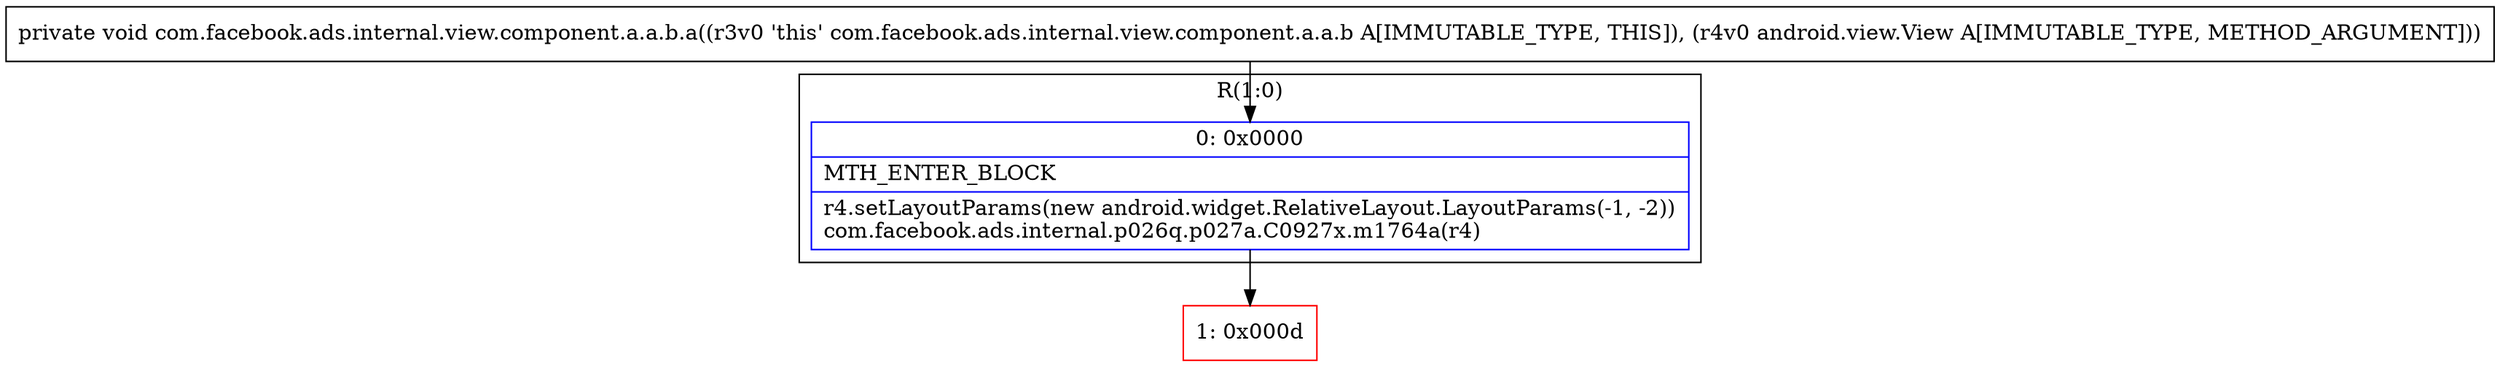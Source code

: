 digraph "CFG forcom.facebook.ads.internal.view.component.a.a.b.a(Landroid\/view\/View;)V" {
subgraph cluster_Region_169907769 {
label = "R(1:0)";
node [shape=record,color=blue];
Node_0 [shape=record,label="{0\:\ 0x0000|MTH_ENTER_BLOCK\l|r4.setLayoutParams(new android.widget.RelativeLayout.LayoutParams(\-1, \-2))\lcom.facebook.ads.internal.p026q.p027a.C0927x.m1764a(r4)\l}"];
}
Node_1 [shape=record,color=red,label="{1\:\ 0x000d}"];
MethodNode[shape=record,label="{private void com.facebook.ads.internal.view.component.a.a.b.a((r3v0 'this' com.facebook.ads.internal.view.component.a.a.b A[IMMUTABLE_TYPE, THIS]), (r4v0 android.view.View A[IMMUTABLE_TYPE, METHOD_ARGUMENT])) }"];
MethodNode -> Node_0;
Node_0 -> Node_1;
}

